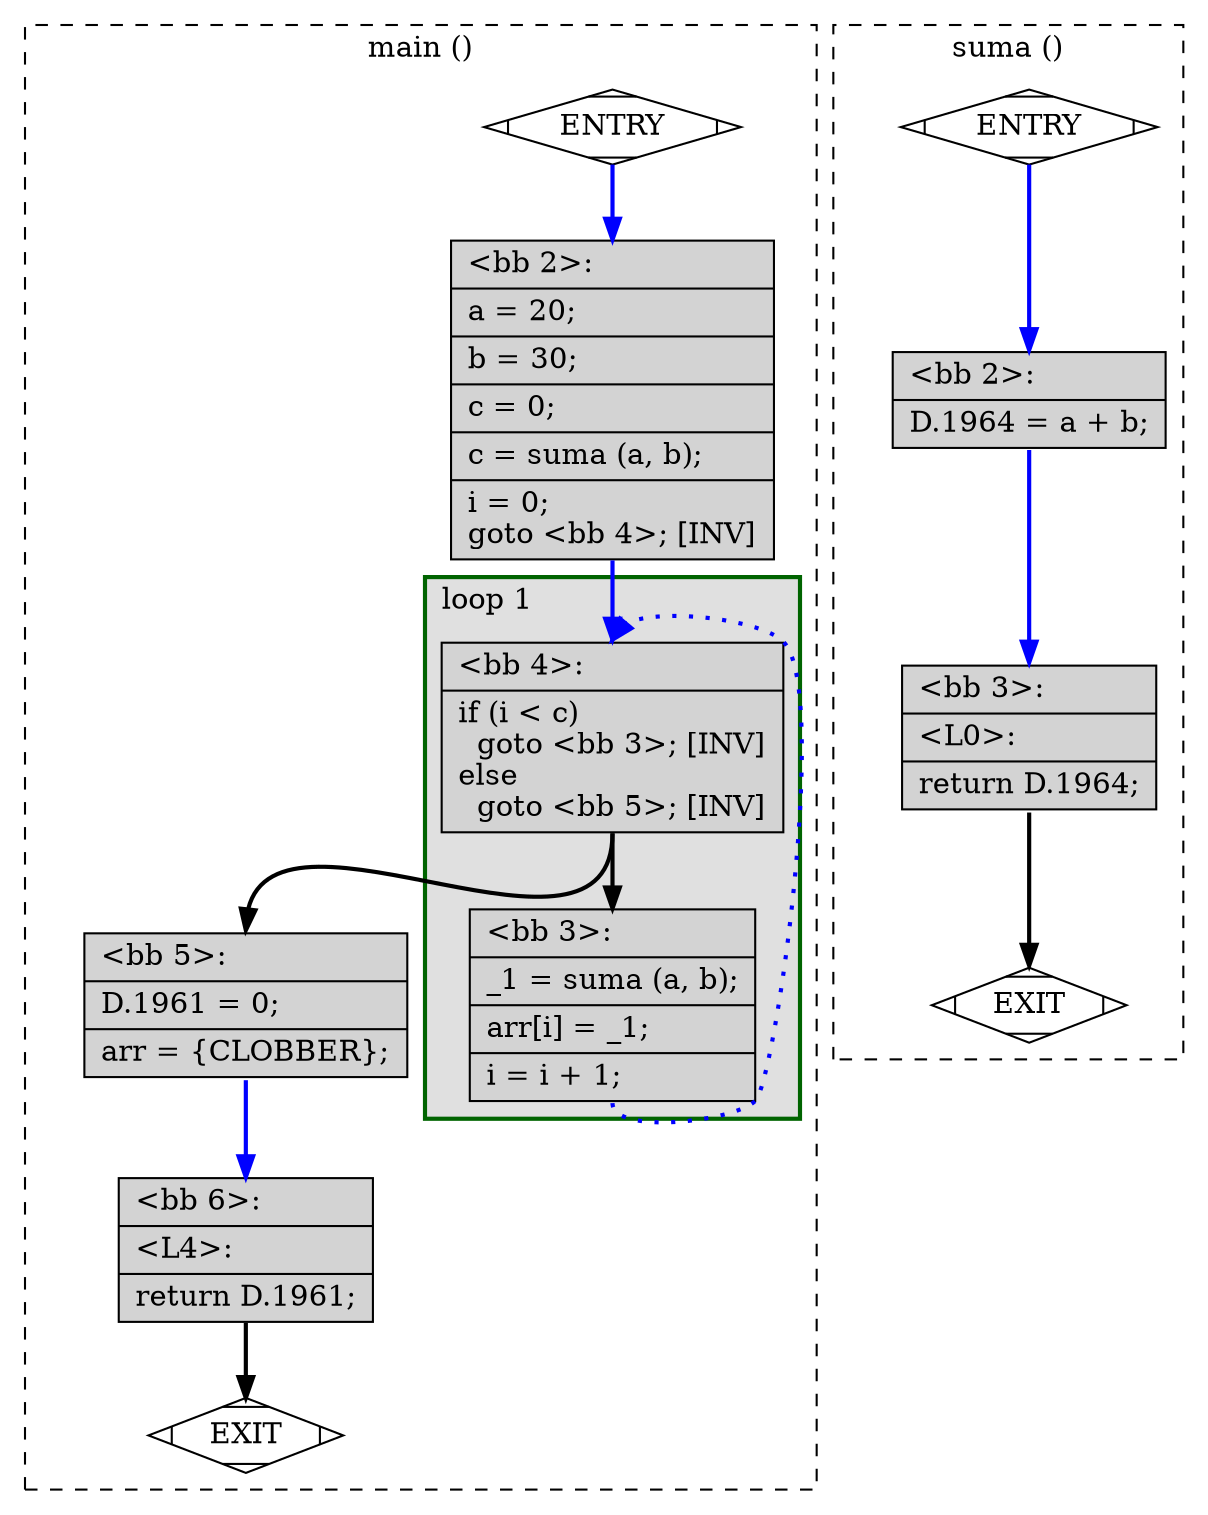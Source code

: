 digraph "codigo-ejemplo.c.015t.cfg" {
overlap=false;
subgraph "cluster_main" {
	style="dashed";
	color="black";
	label="main ()";
	subgraph cluster_0_1 {
	style="filled";
	color="darkgreen";
	fillcolor="grey88";
	label="loop 1";
	labeljust=l;
	penwidth=2;
	fn_0_basic_block_4 [shape=record,style=filled,fillcolor=lightgrey,label="{\<bb\ 4\>:\l\
|if\ (i\ \<\ c)\l\
\ \ goto\ \<bb\ 3\>;\ [INV]\l\
else\l\
\ \ goto\ \<bb\ 5\>;\ [INV]\l\
}"];

	fn_0_basic_block_3 [shape=record,style=filled,fillcolor=lightgrey,label="{\<bb\ 3\>:\l\
|_1\ =\ suma\ (a,\ b);\l\
|arr[i]\ =\ _1;\l\
|i\ =\ i\ +\ 1;\l\
}"];

	}
	fn_0_basic_block_0 [shape=Mdiamond,style=filled,fillcolor=white,label="ENTRY"];

	fn_0_basic_block_1 [shape=Mdiamond,style=filled,fillcolor=white,label="EXIT"];

	fn_0_basic_block_2 [shape=record,style=filled,fillcolor=lightgrey,label="{\<bb\ 2\>:\l\
|a\ =\ 20;\l\
|b\ =\ 30;\l\
|c\ =\ 0;\l\
|c\ =\ suma\ (a,\ b);\l\
|i\ =\ 0;\l\
goto\ \<bb\ 4\>;\ [INV]\l\
}"];

	fn_0_basic_block_5 [shape=record,style=filled,fillcolor=lightgrey,label="{\<bb\ 5\>:\l\
|D.1961\ =\ 0;\l\
|arr\ =\ \{CLOBBER\};\l\
}"];

	fn_0_basic_block_6 [shape=record,style=filled,fillcolor=lightgrey,label="{\<bb\ 6\>:\l\
|\<L4\>:\l\
|return\ D.1961;\l\
}"];

	fn_0_basic_block_0:s -> fn_0_basic_block_2:n [style="solid,bold",color=blue,weight=100,constraint=true];
	fn_0_basic_block_2:s -> fn_0_basic_block_4:n [style="solid,bold",color=blue,weight=100,constraint=true];
	fn_0_basic_block_3:s -> fn_0_basic_block_4:n [style="dotted,bold",color=blue,weight=10,constraint=false];
	fn_0_basic_block_4:s -> fn_0_basic_block_3:n [style="solid,bold",color=black,weight=10,constraint=true];
	fn_0_basic_block_4:s -> fn_0_basic_block_5:n [style="solid,bold",color=black,weight=10,constraint=true];
	fn_0_basic_block_5:s -> fn_0_basic_block_6:n [style="solid,bold",color=blue,weight=100,constraint=true];
	fn_0_basic_block_6:s -> fn_0_basic_block_1:n [style="solid,bold",color=black,weight=10,constraint=true];
	fn_0_basic_block_0:s -> fn_0_basic_block_1:n [style="invis",constraint=true];
}
subgraph "cluster_suma" {
	style="dashed";
	color="black";
	label="suma ()";
	fn_1_basic_block_0 [shape=Mdiamond,style=filled,fillcolor=white,label="ENTRY"];

	fn_1_basic_block_1 [shape=Mdiamond,style=filled,fillcolor=white,label="EXIT"];

	fn_1_basic_block_2 [shape=record,style=filled,fillcolor=lightgrey,label="{\<bb\ 2\>:\l\
|D.1964\ =\ a\ +\ b;\l\
}"];

	fn_1_basic_block_3 [shape=record,style=filled,fillcolor=lightgrey,label="{\<bb\ 3\>:\l\
|\<L0\>:\l\
|return\ D.1964;\l\
}"];

	fn_1_basic_block_0:s -> fn_1_basic_block_2:n [style="solid,bold",color=blue,weight=100,constraint=true];
	fn_1_basic_block_2:s -> fn_1_basic_block_3:n [style="solid,bold",color=blue,weight=100,constraint=true];
	fn_1_basic_block_3:s -> fn_1_basic_block_1:n [style="solid,bold",color=black,weight=10,constraint=true];
	fn_1_basic_block_0:s -> fn_1_basic_block_1:n [style="invis",constraint=true];
}
}
